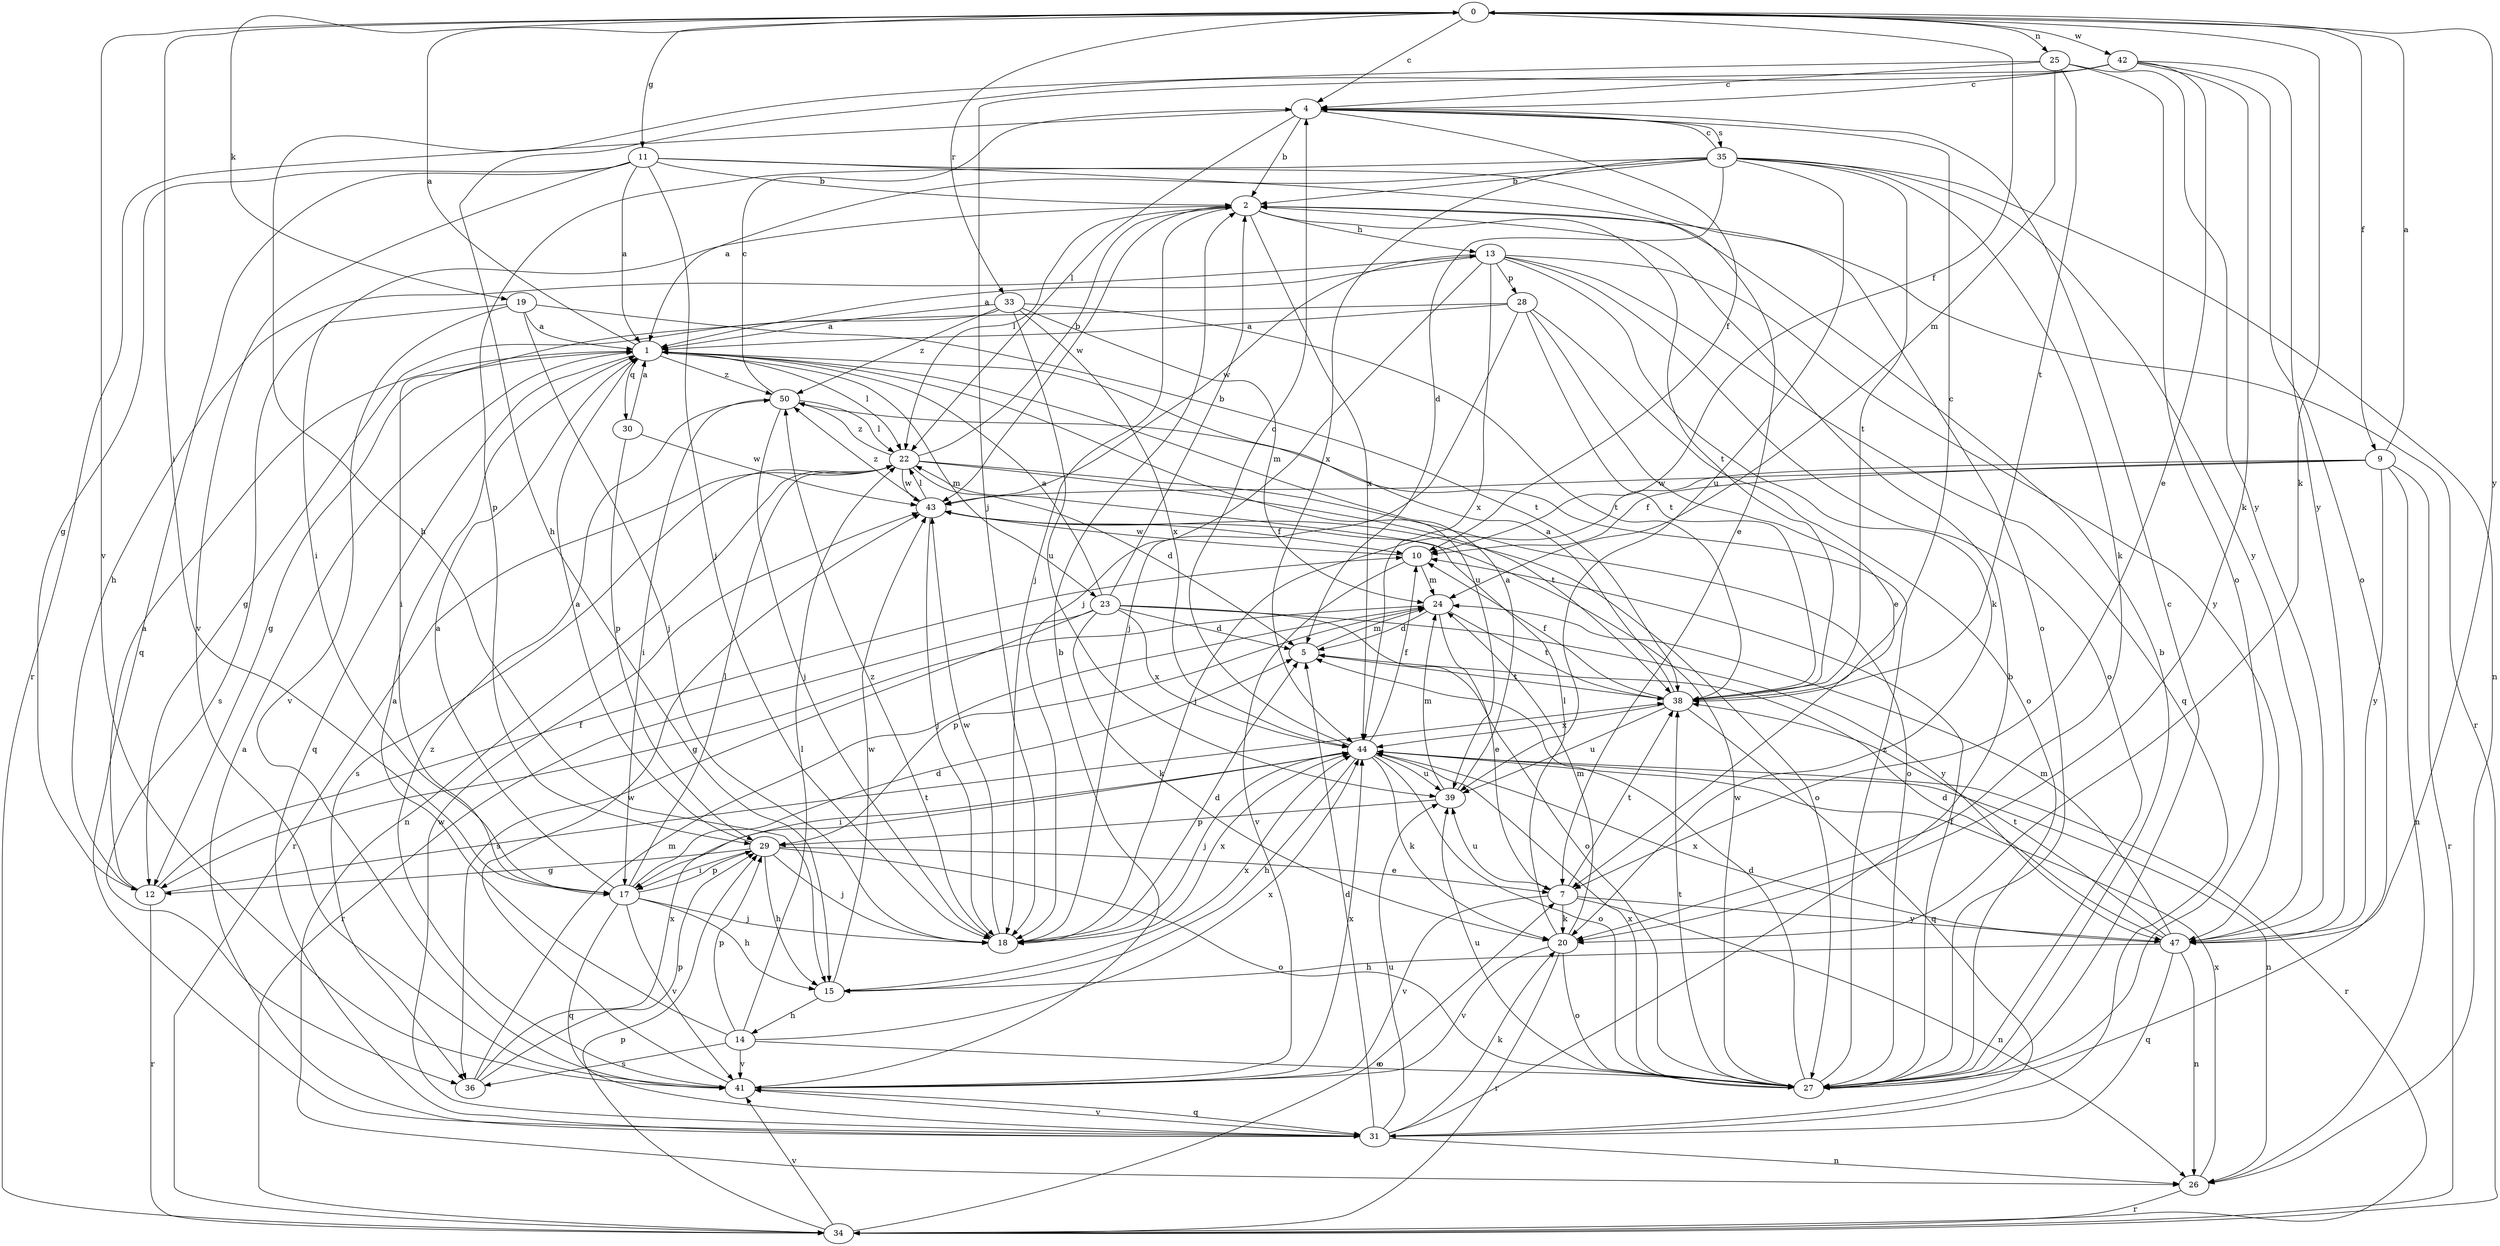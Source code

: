 strict digraph  {
0;
1;
2;
4;
5;
7;
9;
10;
11;
12;
13;
14;
15;
17;
18;
19;
20;
22;
23;
24;
25;
26;
27;
28;
29;
30;
31;
33;
34;
35;
36;
38;
39;
41;
42;
43;
44;
47;
50;
0 -> 4  [label=c];
0 -> 9  [label=f];
0 -> 10  [label=f];
0 -> 11  [label=g];
0 -> 17  [label=i];
0 -> 19  [label=k];
0 -> 20  [label=k];
0 -> 25  [label=n];
0 -> 33  [label=r];
0 -> 41  [label=v];
0 -> 42  [label=w];
0 -> 47  [label=y];
1 -> 0  [label=a];
1 -> 12  [label=g];
1 -> 22  [label=l];
1 -> 23  [label=m];
1 -> 30  [label=q];
1 -> 31  [label=q];
1 -> 39  [label=u];
1 -> 50  [label=z];
2 -> 13  [label=h];
2 -> 17  [label=i];
2 -> 18  [label=j];
2 -> 22  [label=l];
2 -> 34  [label=r];
2 -> 38  [label=t];
2 -> 43  [label=w];
2 -> 44  [label=x];
4 -> 2  [label=b];
4 -> 10  [label=f];
4 -> 22  [label=l];
4 -> 34  [label=r];
4 -> 35  [label=s];
5 -> 24  [label=m];
5 -> 38  [label=t];
7 -> 20  [label=k];
7 -> 26  [label=n];
7 -> 38  [label=t];
7 -> 39  [label=u];
7 -> 41  [label=v];
7 -> 47  [label=y];
9 -> 0  [label=a];
9 -> 10  [label=f];
9 -> 18  [label=j];
9 -> 26  [label=n];
9 -> 34  [label=r];
9 -> 43  [label=w];
9 -> 47  [label=y];
10 -> 24  [label=m];
10 -> 41  [label=v];
10 -> 43  [label=w];
11 -> 1  [label=a];
11 -> 2  [label=b];
11 -> 7  [label=e];
11 -> 12  [label=g];
11 -> 18  [label=j];
11 -> 27  [label=o];
11 -> 31  [label=q];
11 -> 41  [label=v];
12 -> 1  [label=a];
12 -> 10  [label=f];
12 -> 13  [label=h];
12 -> 34  [label=r];
12 -> 38  [label=t];
13 -> 1  [label=a];
13 -> 18  [label=j];
13 -> 20  [label=k];
13 -> 27  [label=o];
13 -> 28  [label=p];
13 -> 31  [label=q];
13 -> 43  [label=w];
13 -> 44  [label=x];
13 -> 47  [label=y];
14 -> 1  [label=a];
14 -> 22  [label=l];
14 -> 27  [label=o];
14 -> 29  [label=p];
14 -> 36  [label=s];
14 -> 41  [label=v];
14 -> 44  [label=x];
15 -> 14  [label=h];
15 -> 43  [label=w];
15 -> 44  [label=x];
17 -> 1  [label=a];
17 -> 5  [label=d];
17 -> 15  [label=h];
17 -> 18  [label=j];
17 -> 22  [label=l];
17 -> 29  [label=p];
17 -> 31  [label=q];
17 -> 41  [label=v];
18 -> 5  [label=d];
18 -> 43  [label=w];
18 -> 44  [label=x];
18 -> 50  [label=z];
19 -> 1  [label=a];
19 -> 18  [label=j];
19 -> 36  [label=s];
19 -> 38  [label=t];
19 -> 41  [label=v];
20 -> 22  [label=l];
20 -> 24  [label=m];
20 -> 27  [label=o];
20 -> 34  [label=r];
20 -> 41  [label=v];
22 -> 2  [label=b];
22 -> 5  [label=d];
22 -> 26  [label=n];
22 -> 27  [label=o];
22 -> 34  [label=r];
22 -> 36  [label=s];
22 -> 38  [label=t];
22 -> 43  [label=w];
22 -> 50  [label=z];
23 -> 1  [label=a];
23 -> 2  [label=b];
23 -> 5  [label=d];
23 -> 20  [label=k];
23 -> 27  [label=o];
23 -> 34  [label=r];
23 -> 36  [label=s];
23 -> 44  [label=x];
23 -> 47  [label=y];
24 -> 5  [label=d];
24 -> 7  [label=e];
24 -> 12  [label=g];
24 -> 29  [label=p];
24 -> 38  [label=t];
25 -> 4  [label=c];
25 -> 15  [label=h];
25 -> 24  [label=m];
25 -> 27  [label=o];
25 -> 38  [label=t];
25 -> 47  [label=y];
26 -> 34  [label=r];
26 -> 44  [label=x];
27 -> 2  [label=b];
27 -> 4  [label=c];
27 -> 5  [label=d];
27 -> 10  [label=f];
27 -> 38  [label=t];
27 -> 39  [label=u];
27 -> 43  [label=w];
27 -> 44  [label=x];
27 -> 50  [label=z];
28 -> 1  [label=a];
28 -> 7  [label=e];
28 -> 12  [label=g];
28 -> 18  [label=j];
28 -> 27  [label=o];
28 -> 38  [label=t];
29 -> 1  [label=a];
29 -> 7  [label=e];
29 -> 12  [label=g];
29 -> 15  [label=h];
29 -> 17  [label=i];
29 -> 18  [label=j];
29 -> 27  [label=o];
30 -> 1  [label=a];
30 -> 29  [label=p];
30 -> 43  [label=w];
31 -> 1  [label=a];
31 -> 2  [label=b];
31 -> 5  [label=d];
31 -> 20  [label=k];
31 -> 26  [label=n];
31 -> 39  [label=u];
31 -> 41  [label=v];
31 -> 43  [label=w];
33 -> 1  [label=a];
33 -> 17  [label=i];
33 -> 24  [label=m];
33 -> 38  [label=t];
33 -> 39  [label=u];
33 -> 44  [label=x];
33 -> 50  [label=z];
34 -> 7  [label=e];
34 -> 29  [label=p];
34 -> 41  [label=v];
35 -> 1  [label=a];
35 -> 2  [label=b];
35 -> 4  [label=c];
35 -> 5  [label=d];
35 -> 20  [label=k];
35 -> 26  [label=n];
35 -> 29  [label=p];
35 -> 38  [label=t];
35 -> 39  [label=u];
35 -> 44  [label=x];
35 -> 47  [label=y];
36 -> 24  [label=m];
36 -> 29  [label=p];
36 -> 44  [label=x];
38 -> 1  [label=a];
38 -> 4  [label=c];
38 -> 10  [label=f];
38 -> 31  [label=q];
38 -> 39  [label=u];
38 -> 44  [label=x];
39 -> 1  [label=a];
39 -> 24  [label=m];
39 -> 29  [label=p];
41 -> 2  [label=b];
41 -> 31  [label=q];
41 -> 43  [label=w];
41 -> 44  [label=x];
41 -> 50  [label=z];
42 -> 4  [label=c];
42 -> 7  [label=e];
42 -> 15  [label=h];
42 -> 18  [label=j];
42 -> 20  [label=k];
42 -> 27  [label=o];
42 -> 47  [label=y];
43 -> 10  [label=f];
43 -> 18  [label=j];
43 -> 22  [label=l];
43 -> 27  [label=o];
43 -> 50  [label=z];
44 -> 4  [label=c];
44 -> 10  [label=f];
44 -> 15  [label=h];
44 -> 17  [label=i];
44 -> 18  [label=j];
44 -> 20  [label=k];
44 -> 26  [label=n];
44 -> 27  [label=o];
44 -> 34  [label=r];
44 -> 39  [label=u];
47 -> 5  [label=d];
47 -> 15  [label=h];
47 -> 24  [label=m];
47 -> 26  [label=n];
47 -> 31  [label=q];
47 -> 38  [label=t];
47 -> 44  [label=x];
50 -> 4  [label=c];
50 -> 17  [label=i];
50 -> 18  [label=j];
50 -> 22  [label=l];
}
